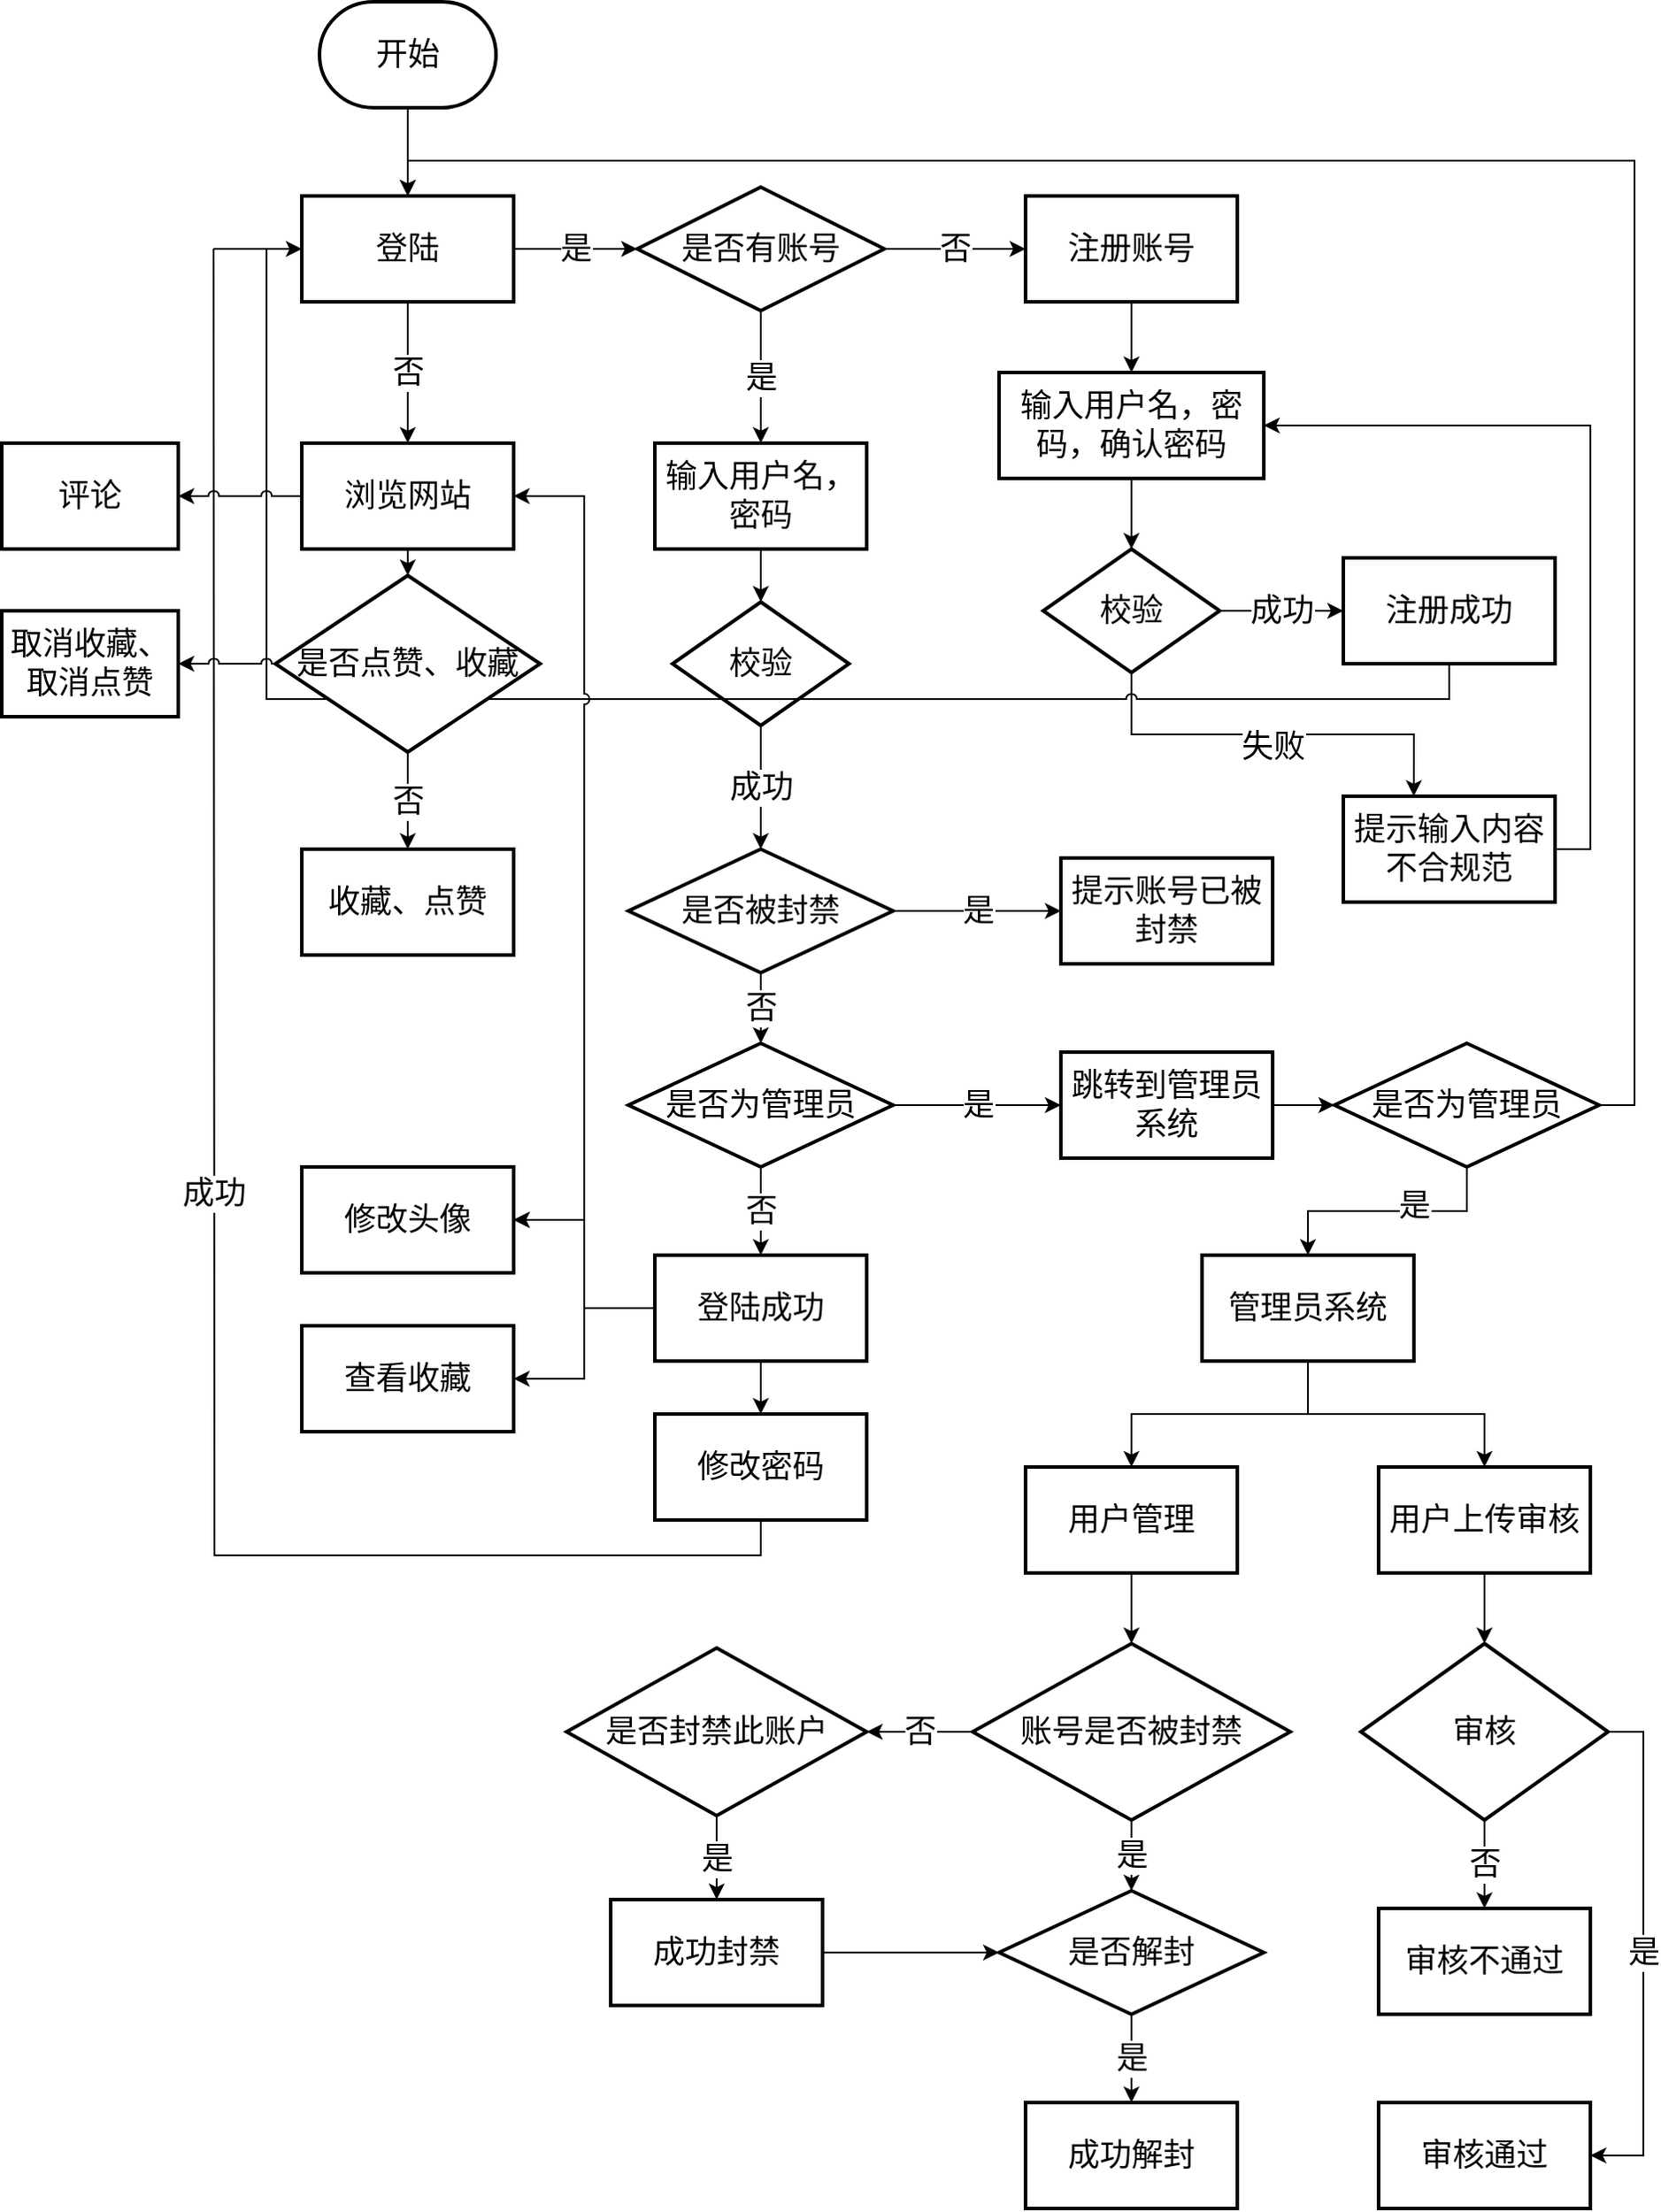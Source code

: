 <mxfile version="14.4.7" type="github">
  <diagram id="mJ0bQvBQWK5W90ztWhSb" name="第 1 页">
    <mxGraphModel dx="4195" dy="1443" grid="1" gridSize="10" guides="1" tooltips="1" connect="1" arrows="1" fold="1" page="1" pageScale="1" pageWidth="1600" pageHeight="900" math="0" shadow="0">
      <root>
        <mxCell id="0" />
        <mxCell id="1" parent="0" />
        <mxCell id="k5G-6rHpSzE6jVI6OQLb-60" value="否" style="edgeStyle=orthogonalEdgeStyle;rounded=0;orthogonalLoop=1;jettySize=auto;html=1;exitX=0.5;exitY=1;exitDx=0;exitDy=0;fontSize=18;" edge="1" parent="1" source="k5G-6rHpSzE6jVI6OQLb-1" target="k5G-6rHpSzE6jVI6OQLb-4">
          <mxGeometry relative="1" as="geometry" />
        </mxCell>
        <mxCell id="k5G-6rHpSzE6jVI6OQLb-61" value="是" style="edgeStyle=orthogonalEdgeStyle;rounded=0;orthogonalLoop=1;jettySize=auto;html=1;exitX=1;exitY=0.5;exitDx=0;exitDy=0;entryX=0;entryY=0.5;entryDx=0;entryDy=0;entryPerimeter=0;fontSize=18;" edge="1" parent="1" source="k5G-6rHpSzE6jVI6OQLb-1" target="k5G-6rHpSzE6jVI6OQLb-6">
          <mxGeometry relative="1" as="geometry" />
        </mxCell>
        <mxCell id="k5G-6rHpSzE6jVI6OQLb-65" style="edgeStyle=orthogonalEdgeStyle;rounded=0;orthogonalLoop=1;jettySize=auto;html=1;exitX=0;exitY=0.5;exitDx=0;exitDy=0;endArrow=none;endFill=0;fontSize=18;" edge="1" parent="1" source="k5G-6rHpSzE6jVI6OQLb-1">
          <mxGeometry relative="1" as="geometry">
            <mxPoint x="80" y="269.952" as="targetPoint" />
          </mxGeometry>
        </mxCell>
        <mxCell id="k5G-6rHpSzE6jVI6OQLb-1" value="&lt;font style=&quot;font-size: 18px&quot;&gt;登陆&lt;/font&gt;" style="rounded=0;whiteSpace=wrap;html=1;strokeWidth=2;fontSize=18;" vertex="1" parent="1">
          <mxGeometry x="130" y="240" width="120" height="60" as="geometry" />
        </mxCell>
        <mxCell id="k5G-6rHpSzE6jVI6OQLb-3" style="edgeStyle=orthogonalEdgeStyle;rounded=0;orthogonalLoop=1;jettySize=auto;html=1;exitX=0.5;exitY=1;exitDx=0;exitDy=0;exitPerimeter=0;entryX=0.5;entryY=0;entryDx=0;entryDy=0;fontSize=18;" edge="1" parent="1" source="k5G-6rHpSzE6jVI6OQLb-2" target="k5G-6rHpSzE6jVI6OQLb-1">
          <mxGeometry relative="1" as="geometry" />
        </mxCell>
        <mxCell id="k5G-6rHpSzE6jVI6OQLb-2" value="开始" style="strokeWidth=2;html=1;shape=mxgraph.flowchart.terminator;whiteSpace=wrap;fontSize=18;" vertex="1" parent="1">
          <mxGeometry x="140" y="130" width="100" height="60" as="geometry" />
        </mxCell>
        <mxCell id="k5G-6rHpSzE6jVI6OQLb-67" style="edgeStyle=orthogonalEdgeStyle;rounded=0;jumpStyle=arc;orthogonalLoop=1;jettySize=auto;html=1;exitX=0.5;exitY=1;exitDx=0;exitDy=0;entryX=0.5;entryY=0;entryDx=0;entryDy=0;entryPerimeter=0;endArrow=classic;endFill=1;fontSize=18;" edge="1" parent="1" source="k5G-6rHpSzE6jVI6OQLb-4" target="k5G-6rHpSzE6jVI6OQLb-66">
          <mxGeometry relative="1" as="geometry" />
        </mxCell>
        <mxCell id="k5G-6rHpSzE6jVI6OQLb-4" value="&lt;font style=&quot;font-size: 18px&quot;&gt;浏览网站&lt;/font&gt;" style="rounded=0;whiteSpace=wrap;html=1;strokeWidth=2;fontSize=18;" vertex="1" parent="1">
          <mxGeometry x="130" y="380" width="120" height="60" as="geometry" />
        </mxCell>
        <mxCell id="k5G-6rHpSzE6jVI6OQLb-12" value="否" style="edgeStyle=orthogonalEdgeStyle;rounded=0;orthogonalLoop=1;jettySize=auto;html=1;exitX=1;exitY=0.5;exitDx=0;exitDy=0;exitPerimeter=0;entryX=0;entryY=0.5;entryDx=0;entryDy=0;fontSize=18;" edge="1" parent="1" source="k5G-6rHpSzE6jVI6OQLb-6" target="k5G-6rHpSzE6jVI6OQLb-10">
          <mxGeometry relative="1" as="geometry" />
        </mxCell>
        <mxCell id="k5G-6rHpSzE6jVI6OQLb-17" value="是" style="edgeStyle=orthogonalEdgeStyle;rounded=0;orthogonalLoop=1;jettySize=auto;html=1;fontSize=18;" edge="1" parent="1" source="k5G-6rHpSzE6jVI6OQLb-6" target="k5G-6rHpSzE6jVI6OQLb-16">
          <mxGeometry relative="1" as="geometry" />
        </mxCell>
        <mxCell id="k5G-6rHpSzE6jVI6OQLb-6" value="是否有账号" style="strokeWidth=2;html=1;shape=mxgraph.flowchart.decision;whiteSpace=wrap;fontSize=18;" vertex="1" parent="1">
          <mxGeometry x="320" y="235" width="140" height="70" as="geometry" />
        </mxCell>
        <mxCell id="k5G-6rHpSzE6jVI6OQLb-14" value="" style="edgeStyle=orthogonalEdgeStyle;rounded=0;orthogonalLoop=1;jettySize=auto;html=1;fontSize=18;" edge="1" parent="1" source="k5G-6rHpSzE6jVI6OQLb-10" target="k5G-6rHpSzE6jVI6OQLb-13">
          <mxGeometry relative="1" as="geometry" />
        </mxCell>
        <mxCell id="k5G-6rHpSzE6jVI6OQLb-10" value="注册账号" style="whiteSpace=wrap;html=1;rounded=0;fontSize=18;strokeWidth=2;" vertex="1" parent="1">
          <mxGeometry x="540" y="240" width="120" height="60" as="geometry" />
        </mxCell>
        <mxCell id="k5G-6rHpSzE6jVI6OQLb-20" style="edgeStyle=orthogonalEdgeStyle;rounded=0;orthogonalLoop=1;jettySize=auto;html=1;exitX=0.5;exitY=1;exitDx=0;exitDy=0;entryX=0.5;entryY=0;entryDx=0;entryDy=0;entryPerimeter=0;fontSize=18;" edge="1" parent="1" source="k5G-6rHpSzE6jVI6OQLb-13" target="k5G-6rHpSzE6jVI6OQLb-15">
          <mxGeometry relative="1" as="geometry" />
        </mxCell>
        <mxCell id="k5G-6rHpSzE6jVI6OQLb-13" value="输入用户名，密码，确认密码" style="whiteSpace=wrap;html=1;rounded=0;fontSize=18;strokeWidth=2;" vertex="1" parent="1">
          <mxGeometry x="525" y="340" width="150" height="60" as="geometry" />
        </mxCell>
        <mxCell id="k5G-6rHpSzE6jVI6OQLb-23" value="成功" style="edgeStyle=orthogonalEdgeStyle;rounded=0;orthogonalLoop=1;jettySize=auto;html=1;fontSize=18;" edge="1" parent="1" source="k5G-6rHpSzE6jVI6OQLb-15" target="k5G-6rHpSzE6jVI6OQLb-22">
          <mxGeometry relative="1" as="geometry" />
        </mxCell>
        <mxCell id="k5G-6rHpSzE6jVI6OQLb-85" value="失败" style="edgeStyle=orthogonalEdgeStyle;rounded=0;jumpStyle=arc;orthogonalLoop=1;jettySize=auto;html=1;exitX=0.5;exitY=1;exitDx=0;exitDy=0;exitPerimeter=0;entryX=0.333;entryY=0;entryDx=0;entryDy=0;entryPerimeter=0;endArrow=classic;endFill=1;fontSize=18;" edge="1" parent="1" source="k5G-6rHpSzE6jVI6OQLb-15" target="k5G-6rHpSzE6jVI6OQLb-24">
          <mxGeometry y="-7" relative="1" as="geometry">
            <mxPoint as="offset" />
          </mxGeometry>
        </mxCell>
        <mxCell id="k5G-6rHpSzE6jVI6OQLb-15" value="校验" style="strokeWidth=2;html=1;shape=mxgraph.flowchart.decision;whiteSpace=wrap;fontSize=18;" vertex="1" parent="1">
          <mxGeometry x="550" y="440" width="100" height="70" as="geometry" />
        </mxCell>
        <mxCell id="k5G-6rHpSzE6jVI6OQLb-19" style="edgeStyle=orthogonalEdgeStyle;rounded=0;orthogonalLoop=1;jettySize=auto;html=1;exitX=0.5;exitY=1;exitDx=0;exitDy=0;entryX=0.5;entryY=0;entryDx=0;entryDy=0;entryPerimeter=0;fontSize=18;" edge="1" parent="1" source="k5G-6rHpSzE6jVI6OQLb-16" target="k5G-6rHpSzE6jVI6OQLb-18">
          <mxGeometry relative="1" as="geometry" />
        </mxCell>
        <mxCell id="k5G-6rHpSzE6jVI6OQLb-16" value="输入用户名，密码" style="whiteSpace=wrap;html=1;fontSize=18;strokeWidth=2;" vertex="1" parent="1">
          <mxGeometry x="330" y="380" width="120" height="60" as="geometry" />
        </mxCell>
        <mxCell id="k5G-6rHpSzE6jVI6OQLb-31" value="成功" style="edgeStyle=orthogonalEdgeStyle;rounded=0;orthogonalLoop=1;jettySize=auto;html=1;exitX=0.5;exitY=1;exitDx=0;exitDy=0;exitPerimeter=0;fontSize=18;" edge="1" parent="1" source="k5G-6rHpSzE6jVI6OQLb-18" target="k5G-6rHpSzE6jVI6OQLb-30">
          <mxGeometry relative="1" as="geometry" />
        </mxCell>
        <mxCell id="k5G-6rHpSzE6jVI6OQLb-18" value="校验" style="strokeWidth=2;html=1;shape=mxgraph.flowchart.decision;whiteSpace=wrap;fontSize=18;" vertex="1" parent="1">
          <mxGeometry x="340" y="470" width="100" height="70" as="geometry" />
        </mxCell>
        <mxCell id="k5G-6rHpSzE6jVI6OQLb-27" style="edgeStyle=orthogonalEdgeStyle;rounded=0;orthogonalLoop=1;jettySize=auto;html=1;exitX=0.5;exitY=1;exitDx=0;exitDy=0;entryX=0;entryY=0.5;entryDx=0;entryDy=0;fontSize=18;jumpStyle=arc;" edge="1" parent="1" source="k5G-6rHpSzE6jVI6OQLb-22" target="k5G-6rHpSzE6jVI6OQLb-1">
          <mxGeometry relative="1" as="geometry" />
        </mxCell>
        <mxCell id="k5G-6rHpSzE6jVI6OQLb-87" style="edgeStyle=orthogonalEdgeStyle;rounded=0;jumpStyle=arc;orthogonalLoop=1;jettySize=auto;html=1;exitX=1;exitY=0.5;exitDx=0;exitDy=0;entryX=1;entryY=0.5;entryDx=0;entryDy=0;endArrow=classic;endFill=1;fontSize=18;" edge="1" parent="1" source="k5G-6rHpSzE6jVI6OQLb-24" target="k5G-6rHpSzE6jVI6OQLb-13">
          <mxGeometry relative="1" as="geometry" />
        </mxCell>
        <mxCell id="k5G-6rHpSzE6jVI6OQLb-24" value="提示输入内容不合规范" style="whiteSpace=wrap;html=1;fontSize=18;strokeWidth=2;" vertex="1" parent="1">
          <mxGeometry x="720" y="580" width="120" height="60" as="geometry" />
        </mxCell>
        <mxCell id="k5G-6rHpSzE6jVI6OQLb-33" value="否" style="edgeStyle=orthogonalEdgeStyle;rounded=0;orthogonalLoop=1;jettySize=auto;html=1;exitX=0.5;exitY=1;exitDx=0;exitDy=0;exitPerimeter=0;entryX=0.5;entryY=0;entryDx=0;entryDy=0;entryPerimeter=0;fontSize=18;" edge="1" parent="1" source="k5G-6rHpSzE6jVI6OQLb-30" target="k5G-6rHpSzE6jVI6OQLb-32">
          <mxGeometry relative="1" as="geometry" />
        </mxCell>
        <mxCell id="k5G-6rHpSzE6jVI6OQLb-37" value="是" style="edgeStyle=orthogonalEdgeStyle;rounded=0;orthogonalLoop=1;jettySize=auto;html=1;fontSize=18;" edge="1" parent="1" source="k5G-6rHpSzE6jVI6OQLb-30" target="k5G-6rHpSzE6jVI6OQLb-36">
          <mxGeometry relative="1" as="geometry" />
        </mxCell>
        <mxCell id="k5G-6rHpSzE6jVI6OQLb-30" value="是否被封禁" style="strokeWidth=2;html=1;shape=mxgraph.flowchart.decision;whiteSpace=wrap;fontSize=18;" vertex="1" parent="1">
          <mxGeometry x="315" y="610" width="150" height="70" as="geometry" />
        </mxCell>
        <mxCell id="k5G-6rHpSzE6jVI6OQLb-35" value="否" style="edgeStyle=orthogonalEdgeStyle;rounded=0;orthogonalLoop=1;jettySize=auto;html=1;fontSize=18;" edge="1" parent="1" source="k5G-6rHpSzE6jVI6OQLb-32" target="k5G-6rHpSzE6jVI6OQLb-34">
          <mxGeometry relative="1" as="geometry" />
        </mxCell>
        <mxCell id="k5G-6rHpSzE6jVI6OQLb-39" value="是" style="edgeStyle=orthogonalEdgeStyle;rounded=0;orthogonalLoop=1;jettySize=auto;html=1;fontSize=18;" edge="1" parent="1" source="k5G-6rHpSzE6jVI6OQLb-32" target="k5G-6rHpSzE6jVI6OQLb-38">
          <mxGeometry relative="1" as="geometry" />
        </mxCell>
        <mxCell id="k5G-6rHpSzE6jVI6OQLb-32" value="是否为管理员" style="strokeWidth=2;html=1;shape=mxgraph.flowchart.decision;whiteSpace=wrap;fontSize=18;" vertex="1" parent="1">
          <mxGeometry x="315" y="720" width="150" height="70" as="geometry" />
        </mxCell>
        <mxCell id="k5G-6rHpSzE6jVI6OQLb-45" value="" style="edgeStyle=orthogonalEdgeStyle;rounded=0;orthogonalLoop=1;jettySize=auto;html=1;fontSize=18;" edge="1" parent="1" source="k5G-6rHpSzE6jVI6OQLb-34" target="k5G-6rHpSzE6jVI6OQLb-44">
          <mxGeometry relative="1" as="geometry" />
        </mxCell>
        <mxCell id="k5G-6rHpSzE6jVI6OQLb-48" value="" style="edgeStyle=orthogonalEdgeStyle;rounded=0;orthogonalLoop=1;jettySize=auto;html=1;fontSize=18;" edge="1" parent="1" source="k5G-6rHpSzE6jVI6OQLb-34" target="k5G-6rHpSzE6jVI6OQLb-47">
          <mxGeometry relative="1" as="geometry" />
        </mxCell>
        <mxCell id="k5G-6rHpSzE6jVI6OQLb-49" value="" style="edgeStyle=orthogonalEdgeStyle;rounded=0;orthogonalLoop=1;jettySize=auto;html=1;fontSize=18;" edge="1" parent="1" source="k5G-6rHpSzE6jVI6OQLb-34" target="k5G-6rHpSzE6jVI6OQLb-47">
          <mxGeometry relative="1" as="geometry" />
        </mxCell>
        <mxCell id="k5G-6rHpSzE6jVI6OQLb-51" style="edgeStyle=orthogonalEdgeStyle;rounded=0;orthogonalLoop=1;jettySize=auto;html=1;exitX=0;exitY=0.5;exitDx=0;exitDy=0;fontSize=18;" edge="1" parent="1" source="k5G-6rHpSzE6jVI6OQLb-34" target="k5G-6rHpSzE6jVI6OQLb-50">
          <mxGeometry relative="1" as="geometry" />
        </mxCell>
        <mxCell id="k5G-6rHpSzE6jVI6OQLb-62" style="edgeStyle=orthogonalEdgeStyle;rounded=0;orthogonalLoop=1;jettySize=auto;html=1;exitX=0;exitY=0.5;exitDx=0;exitDy=0;fontSize=18;entryX=1;entryY=0.5;entryDx=0;entryDy=0;jumpStyle=arc;" edge="1" parent="1" source="k5G-6rHpSzE6jVI6OQLb-34" target="k5G-6rHpSzE6jVI6OQLb-4">
          <mxGeometry relative="1" as="geometry">
            <mxPoint x="210" y="370" as="targetPoint" />
          </mxGeometry>
        </mxCell>
        <mxCell id="k5G-6rHpSzE6jVI6OQLb-34" value="登陆成功" style="whiteSpace=wrap;html=1;fontSize=18;strokeWidth=2;" vertex="1" parent="1">
          <mxGeometry x="330" y="840" width="120" height="60" as="geometry" />
        </mxCell>
        <mxCell id="k5G-6rHpSzE6jVI6OQLb-36" value="提示账号已被封禁" style="whiteSpace=wrap;html=1;fontSize=18;strokeWidth=2;" vertex="1" parent="1">
          <mxGeometry x="560" y="615" width="120" height="60" as="geometry" />
        </mxCell>
        <mxCell id="k5G-6rHpSzE6jVI6OQLb-41" style="edgeStyle=orthogonalEdgeStyle;rounded=0;orthogonalLoop=1;jettySize=auto;html=1;exitX=1;exitY=0.5;exitDx=0;exitDy=0;entryX=0;entryY=0.5;entryDx=0;entryDy=0;entryPerimeter=0;fontSize=18;" edge="1" parent="1" source="k5G-6rHpSzE6jVI6OQLb-38" target="k5G-6rHpSzE6jVI6OQLb-40">
          <mxGeometry relative="1" as="geometry" />
        </mxCell>
        <mxCell id="k5G-6rHpSzE6jVI6OQLb-38" value="跳转到管理员系统" style="whiteSpace=wrap;html=1;fontSize=18;strokeWidth=2;" vertex="1" parent="1">
          <mxGeometry x="560" y="725" width="120" height="60" as="geometry" />
        </mxCell>
        <mxCell id="k5G-6rHpSzE6jVI6OQLb-53" value="" style="edgeStyle=orthogonalEdgeStyle;rounded=0;orthogonalLoop=1;jettySize=auto;html=1;fontSize=18;" edge="1" parent="1" source="k5G-6rHpSzE6jVI6OQLb-40" target="k5G-6rHpSzE6jVI6OQLb-52">
          <mxGeometry relative="1" as="geometry" />
        </mxCell>
        <mxCell id="k5G-6rHpSzE6jVI6OQLb-54" value="是" style="edgeLabel;html=1;align=center;verticalAlign=middle;resizable=0;points=[];fontSize=18;" vertex="1" connectable="0" parent="k5G-6rHpSzE6jVI6OQLb-53">
          <mxGeometry x="-0.204" y="-3" relative="1" as="geometry">
            <mxPoint as="offset" />
          </mxGeometry>
        </mxCell>
        <mxCell id="k5G-6rHpSzE6jVI6OQLb-88" style="edgeStyle=orthogonalEdgeStyle;rounded=0;jumpStyle=arc;orthogonalLoop=1;jettySize=auto;html=1;exitX=1;exitY=0.5;exitDx=0;exitDy=0;exitPerimeter=0;entryX=0.5;entryY=0;entryDx=0;entryDy=0;endArrow=classic;endFill=1;fontSize=18;" edge="1" parent="1" source="k5G-6rHpSzE6jVI6OQLb-40" target="k5G-6rHpSzE6jVI6OQLb-1">
          <mxGeometry relative="1" as="geometry" />
        </mxCell>
        <mxCell id="k5G-6rHpSzE6jVI6OQLb-40" value="是否为管理员" style="strokeWidth=2;html=1;shape=mxgraph.flowchart.decision;whiteSpace=wrap;fontSize=18;" vertex="1" parent="1">
          <mxGeometry x="715" y="720" width="150" height="70" as="geometry" />
        </mxCell>
        <mxCell id="k5G-6rHpSzE6jVI6OQLb-42" value="收藏、点赞" style="whiteSpace=wrap;html=1;fontSize=18;strokeWidth=2;" vertex="1" parent="1">
          <mxGeometry x="130" y="610" width="120" height="60" as="geometry" />
        </mxCell>
        <mxCell id="k5G-6rHpSzE6jVI6OQLb-46" value="成功" style="edgeStyle=orthogonalEdgeStyle;rounded=0;orthogonalLoop=1;jettySize=auto;html=1;exitX=0.5;exitY=1;exitDx=0;exitDy=0;fontSize=18;endArrow=none;endFill=0;" edge="1" parent="1" source="k5G-6rHpSzE6jVI6OQLb-44">
          <mxGeometry relative="1" as="geometry">
            <mxPoint x="80" y="270" as="targetPoint" />
          </mxGeometry>
        </mxCell>
        <mxCell id="k5G-6rHpSzE6jVI6OQLb-44" value="修改密码" style="whiteSpace=wrap;html=1;fontSize=18;strokeWidth=2;" vertex="1" parent="1">
          <mxGeometry x="330" y="930" width="120" height="60" as="geometry" />
        </mxCell>
        <mxCell id="k5G-6rHpSzE6jVI6OQLb-47" value="修改头像" style="whiteSpace=wrap;html=1;fontSize=18;strokeWidth=2;" vertex="1" parent="1">
          <mxGeometry x="130" y="790" width="120" height="60" as="geometry" />
        </mxCell>
        <mxCell id="k5G-6rHpSzE6jVI6OQLb-50" value="查看收藏" style="whiteSpace=wrap;html=1;fontSize=18;strokeWidth=2;" vertex="1" parent="1">
          <mxGeometry x="130" y="880" width="120" height="60" as="geometry" />
        </mxCell>
        <mxCell id="k5G-6rHpSzE6jVI6OQLb-57" value="" style="edgeStyle=orthogonalEdgeStyle;rounded=0;orthogonalLoop=1;jettySize=auto;html=1;fontSize=18;" edge="1" parent="1" source="k5G-6rHpSzE6jVI6OQLb-52" target="k5G-6rHpSzE6jVI6OQLb-56">
          <mxGeometry relative="1" as="geometry" />
        </mxCell>
        <mxCell id="k5G-6rHpSzE6jVI6OQLb-59" style="edgeStyle=orthogonalEdgeStyle;rounded=0;orthogonalLoop=1;jettySize=auto;html=1;exitX=0.5;exitY=1;exitDx=0;exitDy=0;entryX=0.5;entryY=0;entryDx=0;entryDy=0;fontSize=18;" edge="1" parent="1" source="k5G-6rHpSzE6jVI6OQLb-52" target="k5G-6rHpSzE6jVI6OQLb-58">
          <mxGeometry relative="1" as="geometry" />
        </mxCell>
        <mxCell id="k5G-6rHpSzE6jVI6OQLb-52" value="管理员系统" style="whiteSpace=wrap;html=1;fontSize=18;strokeWidth=2;" vertex="1" parent="1">
          <mxGeometry x="640" y="840" width="120" height="60" as="geometry" />
        </mxCell>
        <mxCell id="k5G-6rHpSzE6jVI6OQLb-92" style="edgeStyle=orthogonalEdgeStyle;rounded=0;jumpStyle=arc;orthogonalLoop=1;jettySize=auto;html=1;exitX=0.5;exitY=1;exitDx=0;exitDy=0;entryX=0.5;entryY=0;entryDx=0;entryDy=0;entryPerimeter=0;endArrow=classic;endFill=1;fontSize=18;" edge="1" parent="1" source="k5G-6rHpSzE6jVI6OQLb-56" target="k5G-6rHpSzE6jVI6OQLb-89">
          <mxGeometry relative="1" as="geometry" />
        </mxCell>
        <mxCell id="k5G-6rHpSzE6jVI6OQLb-56" value="用户管理" style="whiteSpace=wrap;html=1;fontSize=18;strokeWidth=2;" vertex="1" parent="1">
          <mxGeometry x="540" y="960" width="120" height="60" as="geometry" />
        </mxCell>
        <mxCell id="k5G-6rHpSzE6jVI6OQLb-102" style="edgeStyle=orthogonalEdgeStyle;rounded=0;jumpStyle=arc;orthogonalLoop=1;jettySize=auto;html=1;exitX=0.5;exitY=1;exitDx=0;exitDy=0;entryX=0.5;entryY=0;entryDx=0;entryDy=0;entryPerimeter=0;endArrow=classic;endFill=1;fontSize=18;" edge="1" parent="1" source="k5G-6rHpSzE6jVI6OQLb-58" target="k5G-6rHpSzE6jVI6OQLb-101">
          <mxGeometry relative="1" as="geometry" />
        </mxCell>
        <mxCell id="k5G-6rHpSzE6jVI6OQLb-58" value="用户上传审核" style="whiteSpace=wrap;html=1;fontSize=18;strokeWidth=2;" vertex="1" parent="1">
          <mxGeometry x="740" y="960" width="120" height="60" as="geometry" />
        </mxCell>
        <mxCell id="k5G-6rHpSzE6jVI6OQLb-69" value="否" style="edgeStyle=orthogonalEdgeStyle;rounded=0;jumpStyle=arc;orthogonalLoop=1;jettySize=auto;html=1;exitX=0.5;exitY=1;exitDx=0;exitDy=0;exitPerimeter=0;entryX=0.5;entryY=0;entryDx=0;entryDy=0;endArrow=classic;endFill=1;fontSize=18;" edge="1" parent="1" source="k5G-6rHpSzE6jVI6OQLb-66" target="k5G-6rHpSzE6jVI6OQLb-42">
          <mxGeometry relative="1" as="geometry" />
        </mxCell>
        <mxCell id="k5G-6rHpSzE6jVI6OQLb-71" style="edgeStyle=orthogonalEdgeStyle;rounded=0;jumpStyle=arc;orthogonalLoop=1;jettySize=auto;html=1;exitX=0;exitY=0.5;exitDx=0;exitDy=0;exitPerimeter=0;entryX=1;entryY=0.5;entryDx=0;entryDy=0;endArrow=classic;endFill=1;fontSize=18;" edge="1" parent="1" source="k5G-6rHpSzE6jVI6OQLb-66" target="k5G-6rHpSzE6jVI6OQLb-70">
          <mxGeometry relative="1" as="geometry" />
        </mxCell>
        <mxCell id="k5G-6rHpSzE6jVI6OQLb-66" value="是否点赞、收藏" style="strokeWidth=2;html=1;shape=mxgraph.flowchart.decision;whiteSpace=wrap;fontSize=18;" vertex="1" parent="1">
          <mxGeometry x="115" y="455" width="150" height="100" as="geometry" />
        </mxCell>
        <mxCell id="k5G-6rHpSzE6jVI6OQLb-70" value="取消收藏、取消点赞" style="whiteSpace=wrap;html=1;fontSize=18;strokeWidth=2;" vertex="1" parent="1">
          <mxGeometry x="-40" y="475" width="100" height="60" as="geometry" />
        </mxCell>
        <mxCell id="k5G-6rHpSzE6jVI6OQLb-72" value="&lt;font style=&quot;font-size: 18px&quot;&gt;评论&lt;/font&gt;" style="rounded=0;whiteSpace=wrap;html=1;strokeWidth=2;fontSize=18;" vertex="1" parent="1">
          <mxGeometry x="-40" y="380" width="100" height="60" as="geometry" />
        </mxCell>
        <mxCell id="k5G-6rHpSzE6jVI6OQLb-80" style="edgeStyle=orthogonalEdgeStyle;rounded=0;jumpStyle=arc;orthogonalLoop=1;jettySize=auto;html=1;exitX=0;exitY=0.5;exitDx=0;exitDy=0;entryX=1;entryY=0.5;entryDx=0;entryDy=0;endArrow=classic;endFill=1;fontSize=18;" edge="1" parent="1" source="k5G-6rHpSzE6jVI6OQLb-4" target="k5G-6rHpSzE6jVI6OQLb-72">
          <mxGeometry relative="1" as="geometry">
            <mxPoint x="125" y="409.71" as="sourcePoint" />
            <mxPoint x="60" y="409.71" as="targetPoint" />
          </mxGeometry>
        </mxCell>
        <mxCell id="k5G-6rHpSzE6jVI6OQLb-22" value="注册成功" style="whiteSpace=wrap;html=1;fontSize=18;strokeWidth=2;" vertex="1" parent="1">
          <mxGeometry x="720" y="445" width="120" height="60" as="geometry" />
        </mxCell>
        <mxCell id="k5G-6rHpSzE6jVI6OQLb-91" value="是" style="edgeStyle=orthogonalEdgeStyle;rounded=0;jumpStyle=arc;orthogonalLoop=1;jettySize=auto;html=1;exitX=0.5;exitY=1;exitDx=0;exitDy=0;exitPerimeter=0;entryX=0.5;entryY=0;entryDx=0;entryDy=0;entryPerimeter=0;endArrow=classic;endFill=1;fontSize=18;" edge="1" parent="1" source="k5G-6rHpSzE6jVI6OQLb-89" target="k5G-6rHpSzE6jVI6OQLb-90">
          <mxGeometry relative="1" as="geometry" />
        </mxCell>
        <mxCell id="k5G-6rHpSzE6jVI6OQLb-94" value="否" style="edgeStyle=orthogonalEdgeStyle;rounded=0;jumpStyle=arc;orthogonalLoop=1;jettySize=auto;html=1;exitX=0;exitY=0.5;exitDx=0;exitDy=0;exitPerimeter=0;entryX=1;entryY=0.5;entryDx=0;entryDy=0;entryPerimeter=0;endArrow=classic;endFill=1;fontSize=18;" edge="1" parent="1" source="k5G-6rHpSzE6jVI6OQLb-89" target="k5G-6rHpSzE6jVI6OQLb-93">
          <mxGeometry relative="1" as="geometry" />
        </mxCell>
        <mxCell id="k5G-6rHpSzE6jVI6OQLb-89" value="账号是否被封禁" style="strokeWidth=2;html=1;shape=mxgraph.flowchart.decision;whiteSpace=wrap;fontSize=18;" vertex="1" parent="1">
          <mxGeometry x="510" y="1060" width="180" height="100" as="geometry" />
        </mxCell>
        <mxCell id="k5G-6rHpSzE6jVI6OQLb-100" value="是" style="edgeStyle=orthogonalEdgeStyle;rounded=0;jumpStyle=arc;orthogonalLoop=1;jettySize=auto;html=1;exitX=0.5;exitY=1;exitDx=0;exitDy=0;exitPerimeter=0;entryX=0.5;entryY=0;entryDx=0;entryDy=0;endArrow=classic;endFill=1;fontSize=18;" edge="1" parent="1" source="k5G-6rHpSzE6jVI6OQLb-90" target="k5G-6rHpSzE6jVI6OQLb-99">
          <mxGeometry relative="1" as="geometry" />
        </mxCell>
        <mxCell id="k5G-6rHpSzE6jVI6OQLb-90" value="是否解封" style="strokeWidth=2;html=1;shape=mxgraph.flowchart.decision;whiteSpace=wrap;fontSize=18;" vertex="1" parent="1">
          <mxGeometry x="525" y="1200" width="150" height="70" as="geometry" />
        </mxCell>
        <mxCell id="k5G-6rHpSzE6jVI6OQLb-98" value="是" style="edgeStyle=orthogonalEdgeStyle;rounded=0;jumpStyle=arc;orthogonalLoop=1;jettySize=auto;html=1;exitX=0.5;exitY=1;exitDx=0;exitDy=0;exitPerimeter=0;endArrow=classic;endFill=1;fontSize=18;" edge="1" parent="1" source="k5G-6rHpSzE6jVI6OQLb-93" target="k5G-6rHpSzE6jVI6OQLb-95">
          <mxGeometry relative="1" as="geometry" />
        </mxCell>
        <mxCell id="k5G-6rHpSzE6jVI6OQLb-93" value="是否封禁此账户" style="strokeWidth=2;html=1;shape=mxgraph.flowchart.decision;whiteSpace=wrap;fontSize=18;" vertex="1" parent="1">
          <mxGeometry x="280" y="1062.5" width="170" height="95" as="geometry" />
        </mxCell>
        <mxCell id="k5G-6rHpSzE6jVI6OQLb-96" style="edgeStyle=orthogonalEdgeStyle;rounded=0;jumpStyle=arc;orthogonalLoop=1;jettySize=auto;html=1;exitX=1;exitY=0.5;exitDx=0;exitDy=0;endArrow=classic;endFill=1;fontSize=18;" edge="1" parent="1" source="k5G-6rHpSzE6jVI6OQLb-95" target="k5G-6rHpSzE6jVI6OQLb-90">
          <mxGeometry relative="1" as="geometry" />
        </mxCell>
        <mxCell id="k5G-6rHpSzE6jVI6OQLb-95" value="成功封禁" style="whiteSpace=wrap;html=1;fontSize=18;strokeWidth=2;" vertex="1" parent="1">
          <mxGeometry x="305" y="1205" width="120" height="60" as="geometry" />
        </mxCell>
        <mxCell id="k5G-6rHpSzE6jVI6OQLb-99" value="成功解封" style="whiteSpace=wrap;html=1;fontSize=18;strokeWidth=2;" vertex="1" parent="1">
          <mxGeometry x="540" y="1320" width="120" height="60" as="geometry" />
        </mxCell>
        <mxCell id="k5G-6rHpSzE6jVI6OQLb-110" value="是" style="edgeStyle=orthogonalEdgeStyle;rounded=0;jumpStyle=arc;orthogonalLoop=1;jettySize=auto;html=1;exitX=1;exitY=0.5;exitDx=0;exitDy=0;exitPerimeter=0;entryX=1;entryY=0.5;entryDx=0;entryDy=0;endArrow=classic;endFill=1;fontSize=18;" edge="1" parent="1" source="k5G-6rHpSzE6jVI6OQLb-101" target="k5G-6rHpSzE6jVI6OQLb-103">
          <mxGeometry relative="1" as="geometry" />
        </mxCell>
        <mxCell id="k5G-6rHpSzE6jVI6OQLb-111" value="否" style="edgeStyle=orthogonalEdgeStyle;rounded=0;jumpStyle=arc;orthogonalLoop=1;jettySize=auto;html=1;exitX=0.5;exitY=1;exitDx=0;exitDy=0;exitPerimeter=0;entryX=0.5;entryY=0;entryDx=0;entryDy=0;endArrow=classic;endFill=1;fontSize=18;" edge="1" parent="1" source="k5G-6rHpSzE6jVI6OQLb-101" target="k5G-6rHpSzE6jVI6OQLb-106">
          <mxGeometry relative="1" as="geometry" />
        </mxCell>
        <mxCell id="k5G-6rHpSzE6jVI6OQLb-101" value="审核" style="strokeWidth=2;html=1;shape=mxgraph.flowchart.decision;whiteSpace=wrap;fontSize=18;" vertex="1" parent="1">
          <mxGeometry x="730" y="1060" width="140" height="100" as="geometry" />
        </mxCell>
        <mxCell id="k5G-6rHpSzE6jVI6OQLb-103" value="审核通过" style="whiteSpace=wrap;html=1;fontSize=18;strokeWidth=2;" vertex="1" parent="1">
          <mxGeometry x="740" y="1320" width="120" height="60" as="geometry" />
        </mxCell>
        <mxCell id="k5G-6rHpSzE6jVI6OQLb-106" value="审核不通过" style="whiteSpace=wrap;html=1;fontSize=18;strokeWidth=2;" vertex="1" parent="1">
          <mxGeometry x="740" y="1210" width="120" height="60" as="geometry" />
        </mxCell>
      </root>
    </mxGraphModel>
  </diagram>
</mxfile>
